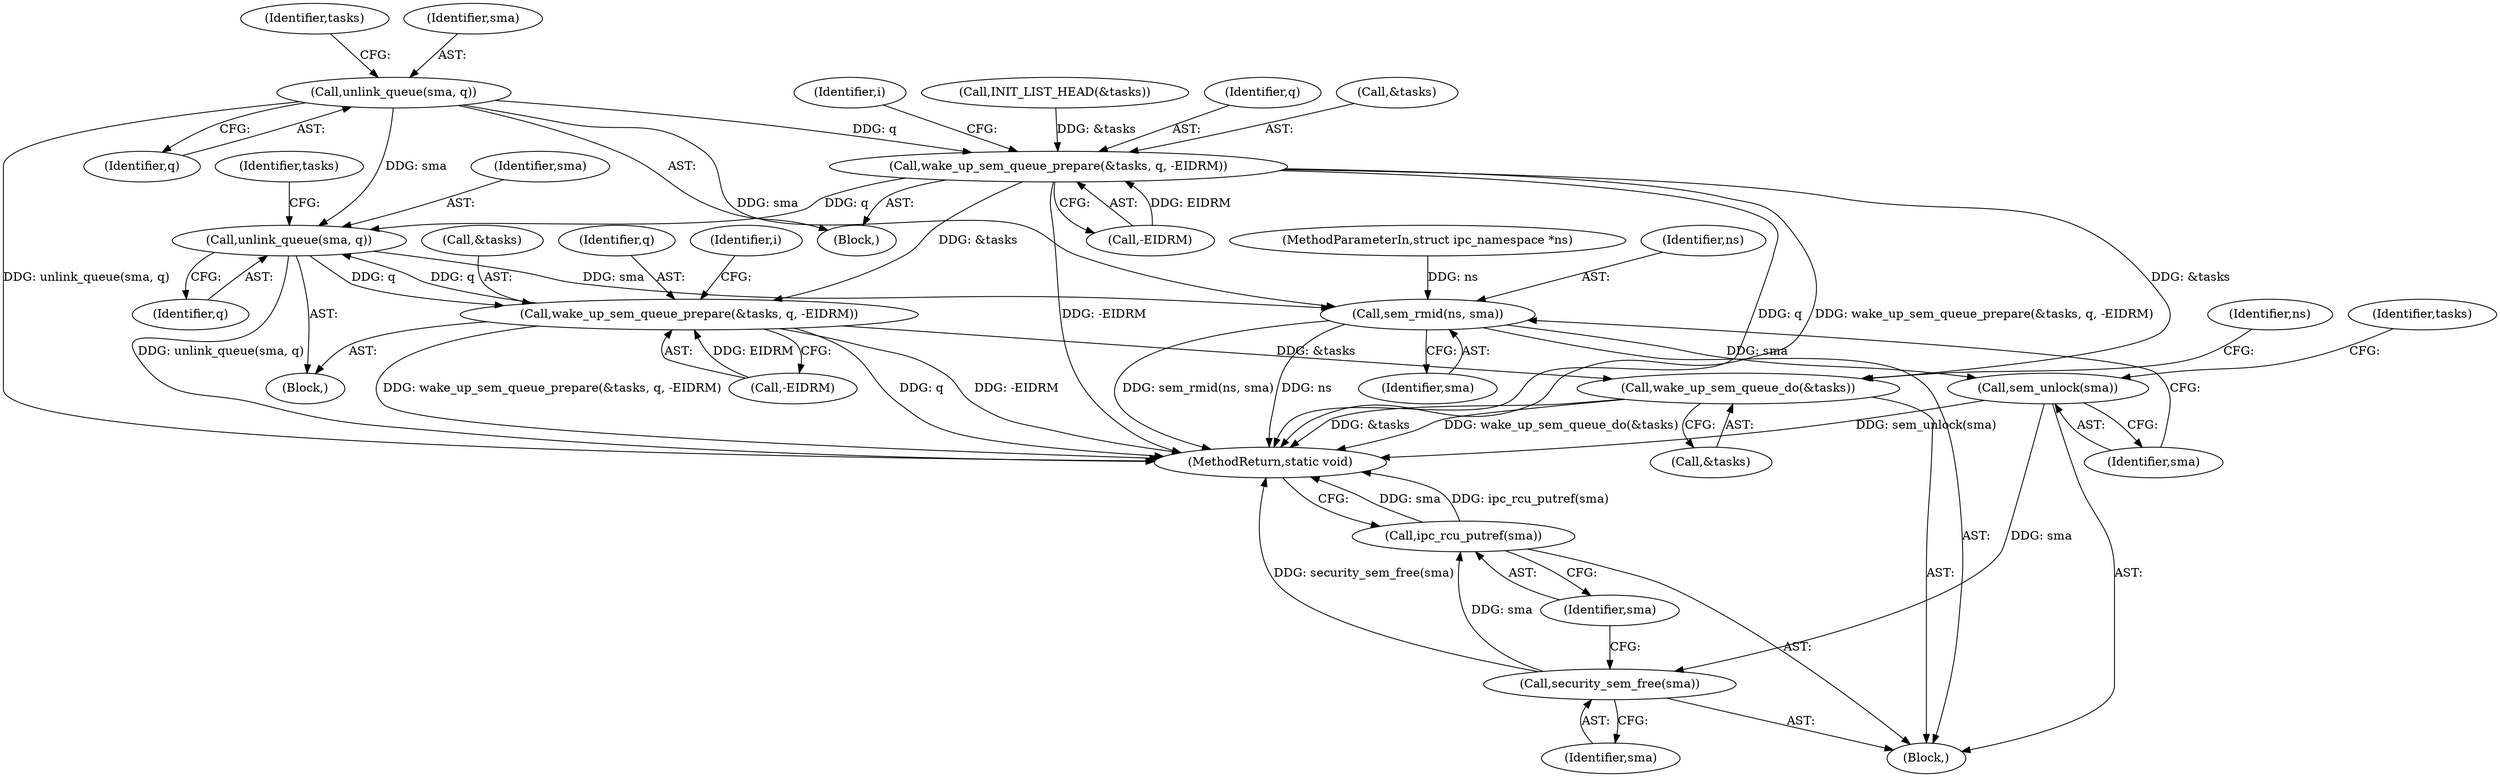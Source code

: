 digraph "1_linux_6062a8dc0517bce23e3c2f7d2fea5e22411269a3_3@API" {
"1000158" [label="(Call,unlink_queue(sma, q))"];
"1000161" [label="(Call,wake_up_sem_queue_prepare(&tasks, q, -EIDRM))"];
"1000188" [label="(Call,unlink_queue(sma, q))"];
"1000191" [label="(Call,wake_up_sem_queue_prepare(&tasks, q, -EIDRM))"];
"1000202" [label="(Call,wake_up_sem_queue_do(&tasks))"];
"1000197" [label="(Call,sem_rmid(ns, sma))"];
"1000200" [label="(Call,sem_unlock(sma))"];
"1000212" [label="(Call,security_sem_free(sma))"];
"1000214" [label="(Call,ipc_rcu_putref(sma))"];
"1000160" [label="(Identifier,q)"];
"1000157" [label="(Block,)"];
"1000198" [label="(Identifier,ns)"];
"1000104" [label="(MethodParameterIn,struct ipc_namespace *ns)"];
"1000197" [label="(Call,sem_rmid(ns, sma))"];
"1000158" [label="(Call,unlink_queue(sma, q))"];
"1000163" [label="(Identifier,tasks)"];
"1000191" [label="(Call,wake_up_sem_queue_prepare(&tasks, q, -EIDRM))"];
"1000187" [label="(Block,)"];
"1000161" [label="(Call,wake_up_sem_queue_prepare(&tasks, q, -EIDRM))"];
"1000215" [label="(Identifier,sma)"];
"1000201" [label="(Identifier,sma)"];
"1000162" [label="(Call,&tasks)"];
"1000213" [label="(Identifier,sma)"];
"1000194" [label="(Identifier,q)"];
"1000177" [label="(Identifier,i)"];
"1000199" [label="(Identifier,sma)"];
"1000169" [label="(Identifier,i)"];
"1000204" [label="(Identifier,tasks)"];
"1000189" [label="(Identifier,sma)"];
"1000214" [label="(Call,ipc_rcu_putref(sma))"];
"1000203" [label="(Call,&tasks)"];
"1000216" [label="(MethodReturn,static void)"];
"1000192" [label="(Call,&tasks)"];
"1000165" [label="(Call,-EIDRM)"];
"1000188" [label="(Call,unlink_queue(sma, q))"];
"1000200" [label="(Call,sem_unlock(sma))"];
"1000154" [label="(Call,INIT_LIST_HEAD(&tasks))"];
"1000159" [label="(Identifier,sma)"];
"1000164" [label="(Identifier,q)"];
"1000190" [label="(Identifier,q)"];
"1000195" [label="(Call,-EIDRM)"];
"1000193" [label="(Identifier,tasks)"];
"1000212" [label="(Call,security_sem_free(sma))"];
"1000207" [label="(Identifier,ns)"];
"1000106" [label="(Block,)"];
"1000202" [label="(Call,wake_up_sem_queue_do(&tasks))"];
"1000158" -> "1000157"  [label="AST: "];
"1000158" -> "1000160"  [label="CFG: "];
"1000159" -> "1000158"  [label="AST: "];
"1000160" -> "1000158"  [label="AST: "];
"1000163" -> "1000158"  [label="CFG: "];
"1000158" -> "1000216"  [label="DDG: unlink_queue(sma, q)"];
"1000158" -> "1000161"  [label="DDG: q"];
"1000158" -> "1000188"  [label="DDG: sma"];
"1000158" -> "1000197"  [label="DDG: sma"];
"1000161" -> "1000157"  [label="AST: "];
"1000161" -> "1000165"  [label="CFG: "];
"1000162" -> "1000161"  [label="AST: "];
"1000164" -> "1000161"  [label="AST: "];
"1000165" -> "1000161"  [label="AST: "];
"1000169" -> "1000161"  [label="CFG: "];
"1000161" -> "1000216"  [label="DDG: q"];
"1000161" -> "1000216"  [label="DDG: wake_up_sem_queue_prepare(&tasks, q, -EIDRM)"];
"1000161" -> "1000216"  [label="DDG: -EIDRM"];
"1000154" -> "1000161"  [label="DDG: &tasks"];
"1000165" -> "1000161"  [label="DDG: EIDRM"];
"1000161" -> "1000188"  [label="DDG: q"];
"1000161" -> "1000191"  [label="DDG: &tasks"];
"1000161" -> "1000202"  [label="DDG: &tasks"];
"1000188" -> "1000187"  [label="AST: "];
"1000188" -> "1000190"  [label="CFG: "];
"1000189" -> "1000188"  [label="AST: "];
"1000190" -> "1000188"  [label="AST: "];
"1000193" -> "1000188"  [label="CFG: "];
"1000188" -> "1000216"  [label="DDG: unlink_queue(sma, q)"];
"1000191" -> "1000188"  [label="DDG: q"];
"1000188" -> "1000191"  [label="DDG: q"];
"1000188" -> "1000197"  [label="DDG: sma"];
"1000191" -> "1000187"  [label="AST: "];
"1000191" -> "1000195"  [label="CFG: "];
"1000192" -> "1000191"  [label="AST: "];
"1000194" -> "1000191"  [label="AST: "];
"1000195" -> "1000191"  [label="AST: "];
"1000177" -> "1000191"  [label="CFG: "];
"1000191" -> "1000216"  [label="DDG: q"];
"1000191" -> "1000216"  [label="DDG: -EIDRM"];
"1000191" -> "1000216"  [label="DDG: wake_up_sem_queue_prepare(&tasks, q, -EIDRM)"];
"1000195" -> "1000191"  [label="DDG: EIDRM"];
"1000191" -> "1000202"  [label="DDG: &tasks"];
"1000202" -> "1000106"  [label="AST: "];
"1000202" -> "1000203"  [label="CFG: "];
"1000203" -> "1000202"  [label="AST: "];
"1000207" -> "1000202"  [label="CFG: "];
"1000202" -> "1000216"  [label="DDG: &tasks"];
"1000202" -> "1000216"  [label="DDG: wake_up_sem_queue_do(&tasks)"];
"1000197" -> "1000106"  [label="AST: "];
"1000197" -> "1000199"  [label="CFG: "];
"1000198" -> "1000197"  [label="AST: "];
"1000199" -> "1000197"  [label="AST: "];
"1000201" -> "1000197"  [label="CFG: "];
"1000197" -> "1000216"  [label="DDG: sem_rmid(ns, sma)"];
"1000197" -> "1000216"  [label="DDG: ns"];
"1000104" -> "1000197"  [label="DDG: ns"];
"1000197" -> "1000200"  [label="DDG: sma"];
"1000200" -> "1000106"  [label="AST: "];
"1000200" -> "1000201"  [label="CFG: "];
"1000201" -> "1000200"  [label="AST: "];
"1000204" -> "1000200"  [label="CFG: "];
"1000200" -> "1000216"  [label="DDG: sem_unlock(sma)"];
"1000200" -> "1000212"  [label="DDG: sma"];
"1000212" -> "1000106"  [label="AST: "];
"1000212" -> "1000213"  [label="CFG: "];
"1000213" -> "1000212"  [label="AST: "];
"1000215" -> "1000212"  [label="CFG: "];
"1000212" -> "1000216"  [label="DDG: security_sem_free(sma)"];
"1000212" -> "1000214"  [label="DDG: sma"];
"1000214" -> "1000106"  [label="AST: "];
"1000214" -> "1000215"  [label="CFG: "];
"1000215" -> "1000214"  [label="AST: "];
"1000216" -> "1000214"  [label="CFG: "];
"1000214" -> "1000216"  [label="DDG: sma"];
"1000214" -> "1000216"  [label="DDG: ipc_rcu_putref(sma)"];
}
